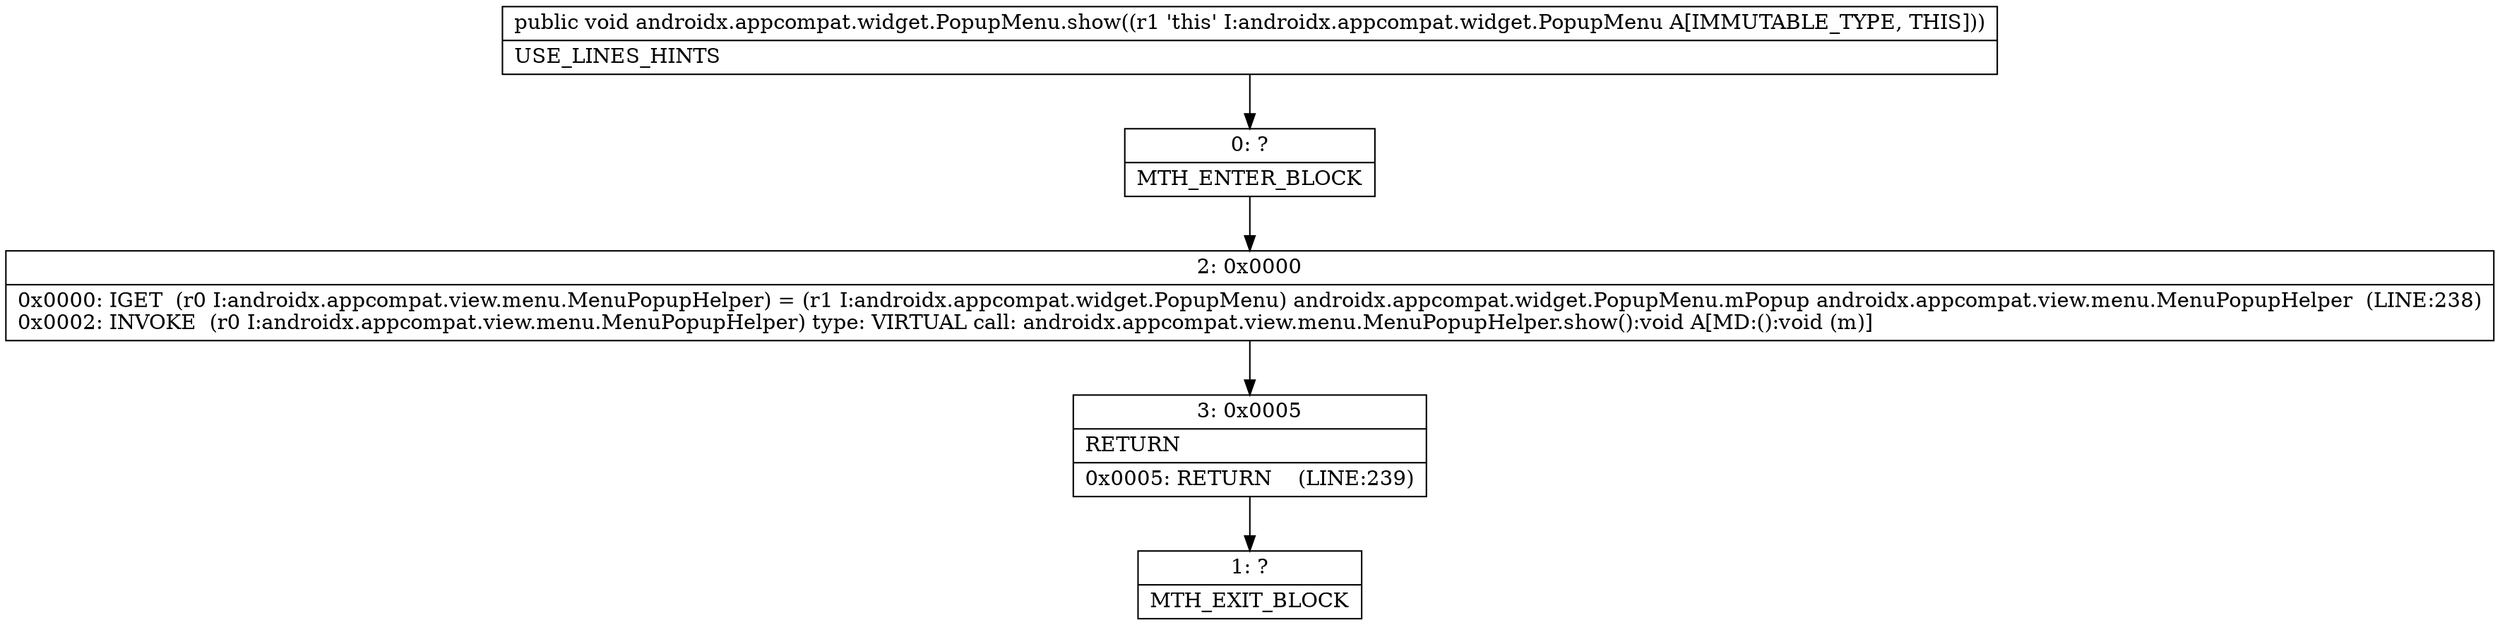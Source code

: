 digraph "CFG forandroidx.appcompat.widget.PopupMenu.show()V" {
Node_0 [shape=record,label="{0\:\ ?|MTH_ENTER_BLOCK\l}"];
Node_2 [shape=record,label="{2\:\ 0x0000|0x0000: IGET  (r0 I:androidx.appcompat.view.menu.MenuPopupHelper) = (r1 I:androidx.appcompat.widget.PopupMenu) androidx.appcompat.widget.PopupMenu.mPopup androidx.appcompat.view.menu.MenuPopupHelper  (LINE:238)\l0x0002: INVOKE  (r0 I:androidx.appcompat.view.menu.MenuPopupHelper) type: VIRTUAL call: androidx.appcompat.view.menu.MenuPopupHelper.show():void A[MD:():void (m)]\l}"];
Node_3 [shape=record,label="{3\:\ 0x0005|RETURN\l|0x0005: RETURN    (LINE:239)\l}"];
Node_1 [shape=record,label="{1\:\ ?|MTH_EXIT_BLOCK\l}"];
MethodNode[shape=record,label="{public void androidx.appcompat.widget.PopupMenu.show((r1 'this' I:androidx.appcompat.widget.PopupMenu A[IMMUTABLE_TYPE, THIS]))  | USE_LINES_HINTS\l}"];
MethodNode -> Node_0;Node_0 -> Node_2;
Node_2 -> Node_3;
Node_3 -> Node_1;
}

